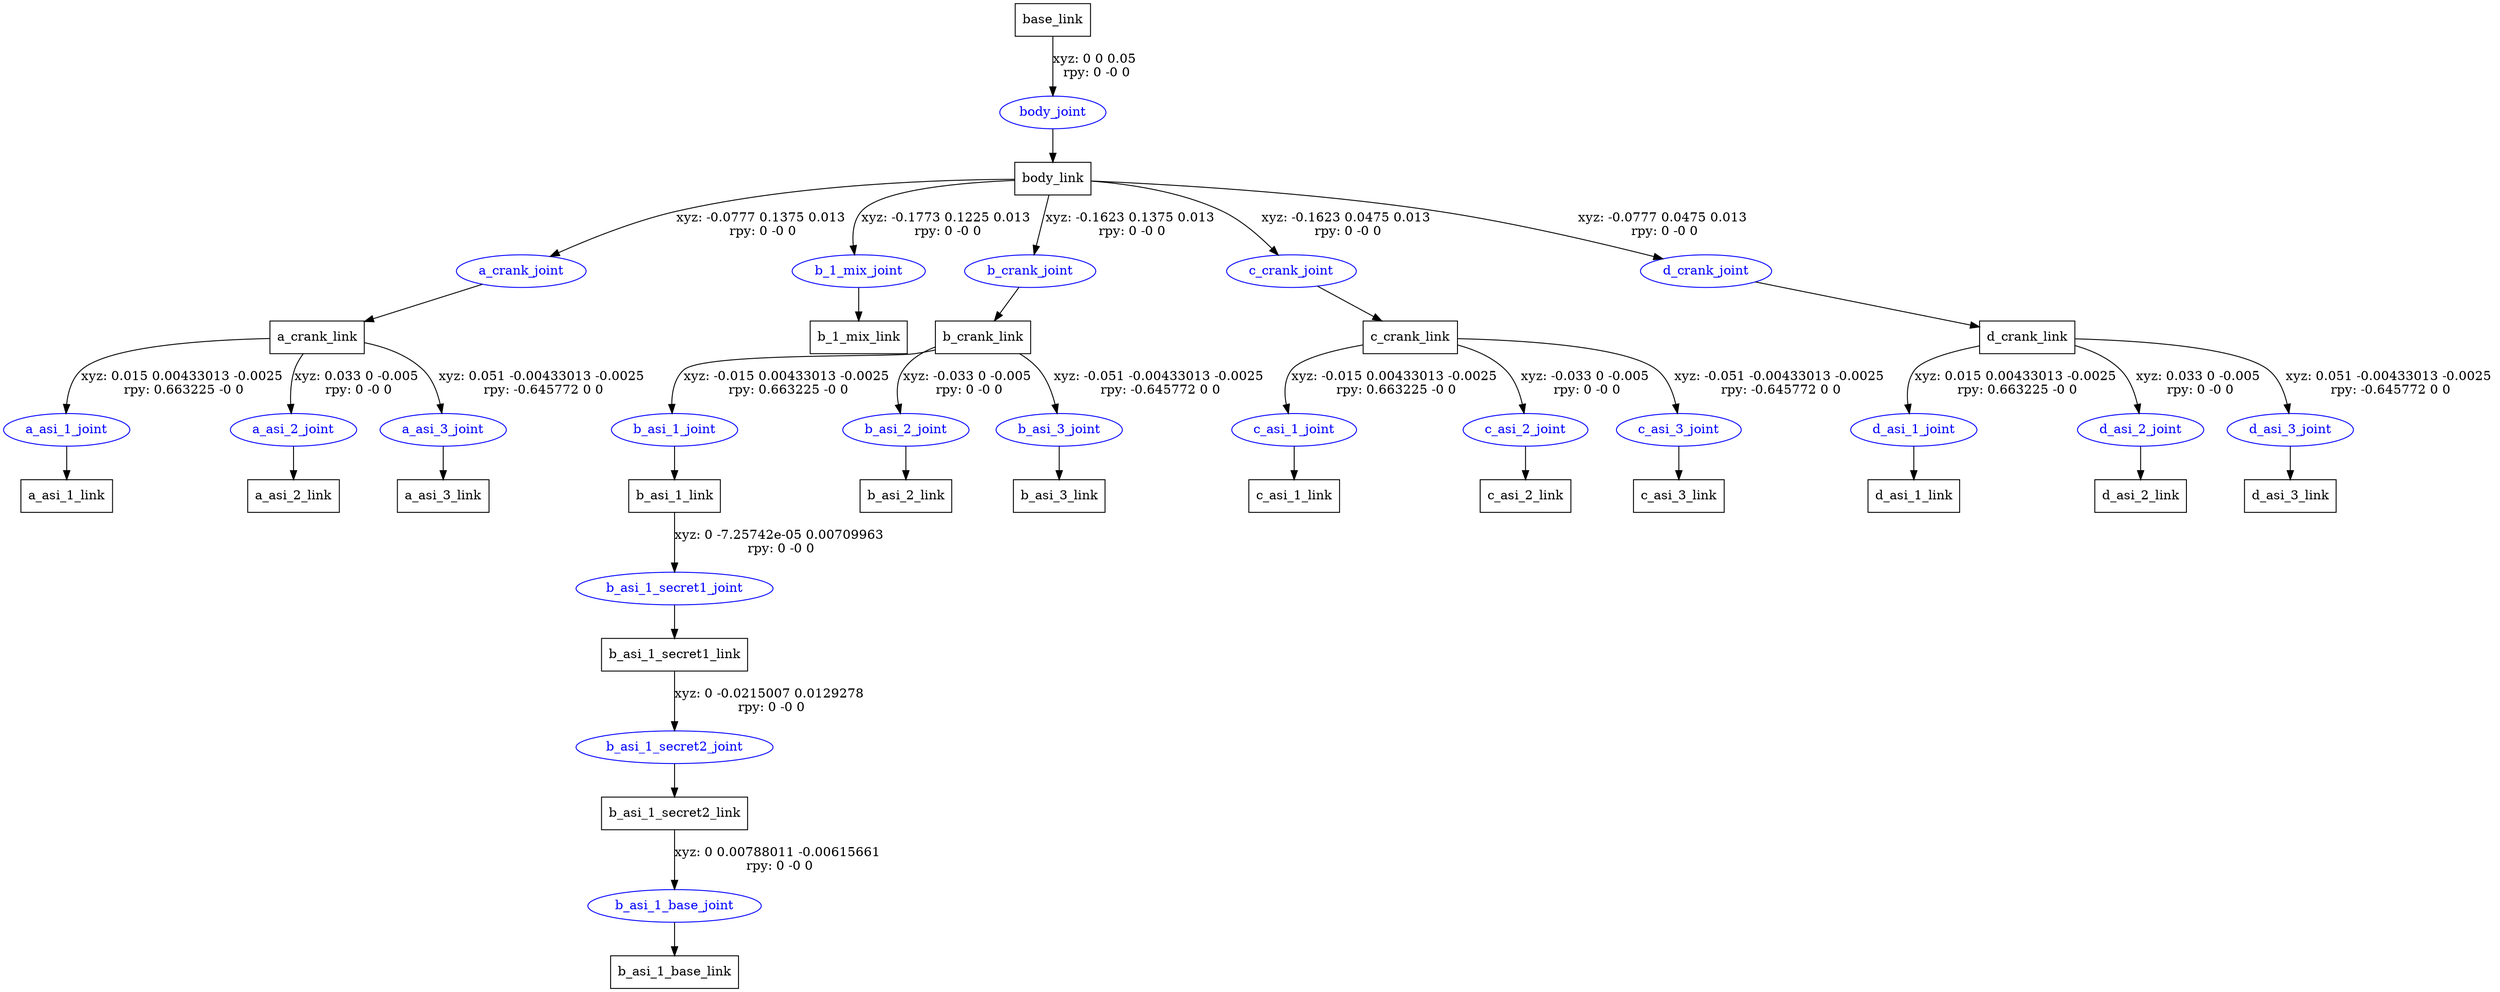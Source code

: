 digraph G {
node [shape=box];
"base_link" [label="base_link"];
"body_link" [label="body_link"];
"a_crank_link" [label="a_crank_link"];
"a_asi_1_link" [label="a_asi_1_link"];
"a_asi_2_link" [label="a_asi_2_link"];
"a_asi_3_link" [label="a_asi_3_link"];
"b_1_mix_link" [label="b_1_mix_link"];
"b_crank_link" [label="b_crank_link"];
"b_asi_1_link" [label="b_asi_1_link"];
"b_asi_1_secret1_link" [label="b_asi_1_secret1_link"];
"b_asi_1_secret2_link" [label="b_asi_1_secret2_link"];
"b_asi_1_base_link" [label="b_asi_1_base_link"];
"b_asi_2_link" [label="b_asi_2_link"];
"b_asi_3_link" [label="b_asi_3_link"];
"c_crank_link" [label="c_crank_link"];
"c_asi_1_link" [label="c_asi_1_link"];
"c_asi_2_link" [label="c_asi_2_link"];
"c_asi_3_link" [label="c_asi_3_link"];
"d_crank_link" [label="d_crank_link"];
"d_asi_1_link" [label="d_asi_1_link"];
"d_asi_2_link" [label="d_asi_2_link"];
"d_asi_3_link" [label="d_asi_3_link"];
node [shape=ellipse, color=blue, fontcolor=blue];
"base_link" -> "body_joint" [label="xyz: 0 0 0.05 \nrpy: 0 -0 0"]
"body_joint" -> "body_link"
"body_link" -> "a_crank_joint" [label="xyz: -0.0777 0.1375 0.013 \nrpy: 0 -0 0"]
"a_crank_joint" -> "a_crank_link"
"a_crank_link" -> "a_asi_1_joint" [label="xyz: 0.015 0.00433013 -0.0025 \nrpy: 0.663225 -0 0"]
"a_asi_1_joint" -> "a_asi_1_link"
"a_crank_link" -> "a_asi_2_joint" [label="xyz: 0.033 0 -0.005 \nrpy: 0 -0 0"]
"a_asi_2_joint" -> "a_asi_2_link"
"a_crank_link" -> "a_asi_3_joint" [label="xyz: 0.051 -0.00433013 -0.0025 \nrpy: -0.645772 0 0"]
"a_asi_3_joint" -> "a_asi_3_link"
"body_link" -> "b_1_mix_joint" [label="xyz: -0.1773 0.1225 0.013 \nrpy: 0 -0 0"]
"b_1_mix_joint" -> "b_1_mix_link"
"body_link" -> "b_crank_joint" [label="xyz: -0.1623 0.1375 0.013 \nrpy: 0 -0 0"]
"b_crank_joint" -> "b_crank_link"
"b_crank_link" -> "b_asi_1_joint" [label="xyz: -0.015 0.00433013 -0.0025 \nrpy: 0.663225 -0 0"]
"b_asi_1_joint" -> "b_asi_1_link"
"b_asi_1_link" -> "b_asi_1_secret1_joint" [label="xyz: 0 -7.25742e-05 0.00709963 \nrpy: 0 -0 0"]
"b_asi_1_secret1_joint" -> "b_asi_1_secret1_link"
"b_asi_1_secret1_link" -> "b_asi_1_secret2_joint" [label="xyz: 0 -0.0215007 0.0129278 \nrpy: 0 -0 0"]
"b_asi_1_secret2_joint" -> "b_asi_1_secret2_link"
"b_asi_1_secret2_link" -> "b_asi_1_base_joint" [label="xyz: 0 0.00788011 -0.00615661 \nrpy: 0 -0 0"]
"b_asi_1_base_joint" -> "b_asi_1_base_link"
"b_crank_link" -> "b_asi_2_joint" [label="xyz: -0.033 0 -0.005 \nrpy: 0 -0 0"]
"b_asi_2_joint" -> "b_asi_2_link"
"b_crank_link" -> "b_asi_3_joint" [label="xyz: -0.051 -0.00433013 -0.0025 \nrpy: -0.645772 0 0"]
"b_asi_3_joint" -> "b_asi_3_link"
"body_link" -> "c_crank_joint" [label="xyz: -0.1623 0.0475 0.013 \nrpy: 0 -0 0"]
"c_crank_joint" -> "c_crank_link"
"c_crank_link" -> "c_asi_1_joint" [label="xyz: -0.015 0.00433013 -0.0025 \nrpy: 0.663225 -0 0"]
"c_asi_1_joint" -> "c_asi_1_link"
"c_crank_link" -> "c_asi_2_joint" [label="xyz: -0.033 0 -0.005 \nrpy: 0 -0 0"]
"c_asi_2_joint" -> "c_asi_2_link"
"c_crank_link" -> "c_asi_3_joint" [label="xyz: -0.051 -0.00433013 -0.0025 \nrpy: -0.645772 0 0"]
"c_asi_3_joint" -> "c_asi_3_link"
"body_link" -> "d_crank_joint" [label="xyz: -0.0777 0.0475 0.013 \nrpy: 0 -0 0"]
"d_crank_joint" -> "d_crank_link"
"d_crank_link" -> "d_asi_1_joint" [label="xyz: 0.015 0.00433013 -0.0025 \nrpy: 0.663225 -0 0"]
"d_asi_1_joint" -> "d_asi_1_link"
"d_crank_link" -> "d_asi_2_joint" [label="xyz: 0.033 0 -0.005 \nrpy: 0 -0 0"]
"d_asi_2_joint" -> "d_asi_2_link"
"d_crank_link" -> "d_asi_3_joint" [label="xyz: 0.051 -0.00433013 -0.0025 \nrpy: -0.645772 0 0"]
"d_asi_3_joint" -> "d_asi_3_link"
}
